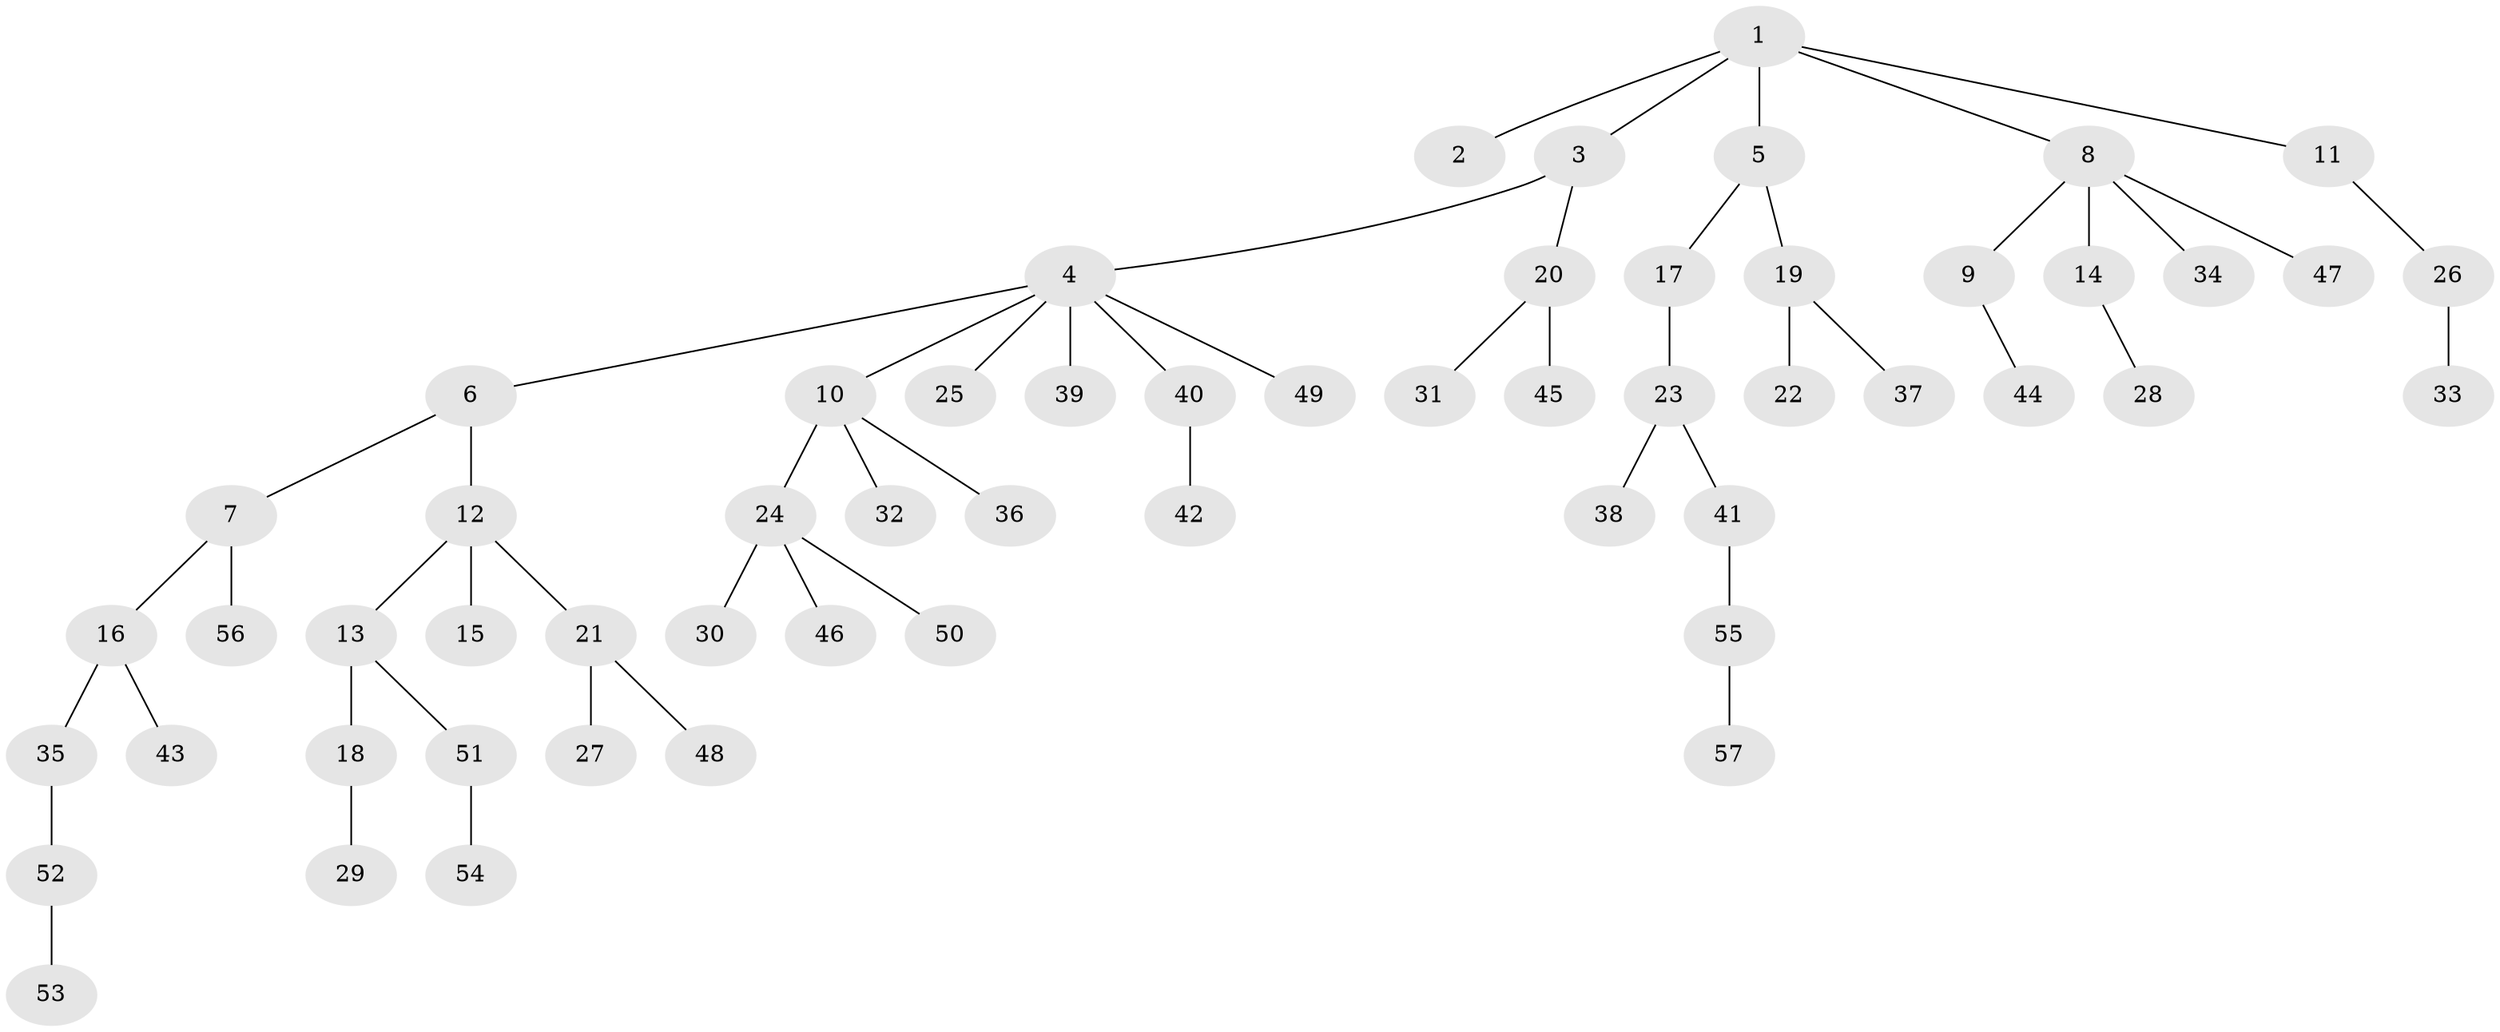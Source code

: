 // coarse degree distribution, {4: 0.05555555555555555, 3: 0.19444444444444445, 2: 0.25, 1: 0.4722222222222222, 6: 0.027777777777777776}
// Generated by graph-tools (version 1.1) at 2025/37/03/04/25 23:37:21]
// undirected, 57 vertices, 56 edges
graph export_dot {
  node [color=gray90,style=filled];
  1;
  2;
  3;
  4;
  5;
  6;
  7;
  8;
  9;
  10;
  11;
  12;
  13;
  14;
  15;
  16;
  17;
  18;
  19;
  20;
  21;
  22;
  23;
  24;
  25;
  26;
  27;
  28;
  29;
  30;
  31;
  32;
  33;
  34;
  35;
  36;
  37;
  38;
  39;
  40;
  41;
  42;
  43;
  44;
  45;
  46;
  47;
  48;
  49;
  50;
  51;
  52;
  53;
  54;
  55;
  56;
  57;
  1 -- 2;
  1 -- 3;
  1 -- 5;
  1 -- 8;
  1 -- 11;
  3 -- 4;
  3 -- 20;
  4 -- 6;
  4 -- 10;
  4 -- 25;
  4 -- 39;
  4 -- 40;
  4 -- 49;
  5 -- 17;
  5 -- 19;
  6 -- 7;
  6 -- 12;
  7 -- 16;
  7 -- 56;
  8 -- 9;
  8 -- 14;
  8 -- 34;
  8 -- 47;
  9 -- 44;
  10 -- 24;
  10 -- 32;
  10 -- 36;
  11 -- 26;
  12 -- 13;
  12 -- 15;
  12 -- 21;
  13 -- 18;
  13 -- 51;
  14 -- 28;
  16 -- 35;
  16 -- 43;
  17 -- 23;
  18 -- 29;
  19 -- 22;
  19 -- 37;
  20 -- 31;
  20 -- 45;
  21 -- 27;
  21 -- 48;
  23 -- 38;
  23 -- 41;
  24 -- 30;
  24 -- 46;
  24 -- 50;
  26 -- 33;
  35 -- 52;
  40 -- 42;
  41 -- 55;
  51 -- 54;
  52 -- 53;
  55 -- 57;
}
